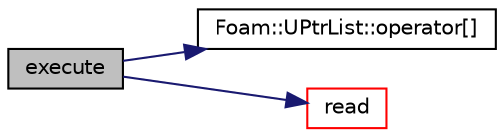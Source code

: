 digraph "execute"
{
  bgcolor="transparent";
  edge [fontname="Helvetica",fontsize="10",labelfontname="Helvetica",labelfontsize="10"];
  node [fontname="Helvetica",fontsize="10",shape=record];
  rankdir="LR";
  Node3924 [label="execute",height=0.2,width=0.4,color="black", fillcolor="grey75", style="filled", fontcolor="black"];
  Node3924 -> Node3925 [color="midnightblue",fontsize="10",style="solid",fontname="Helvetica"];
  Node3925 [label="Foam::UPtrList::operator[]",height=0.2,width=0.4,color="black",URL="$a27101.html#a92eab3a97cd59afdf63a26b0a90642a9",tooltip="Return element const reference. "];
  Node3924 -> Node3926 [color="midnightblue",fontsize="10",style="solid",fontname="Helvetica"];
  Node3926 [label="read",height=0.2,width=0.4,color="red",URL="$a27221.html#af816873151ddb0126e98bb2f914d8ed5",tooltip="Read and set the function objects if their data have changed. "];
}

